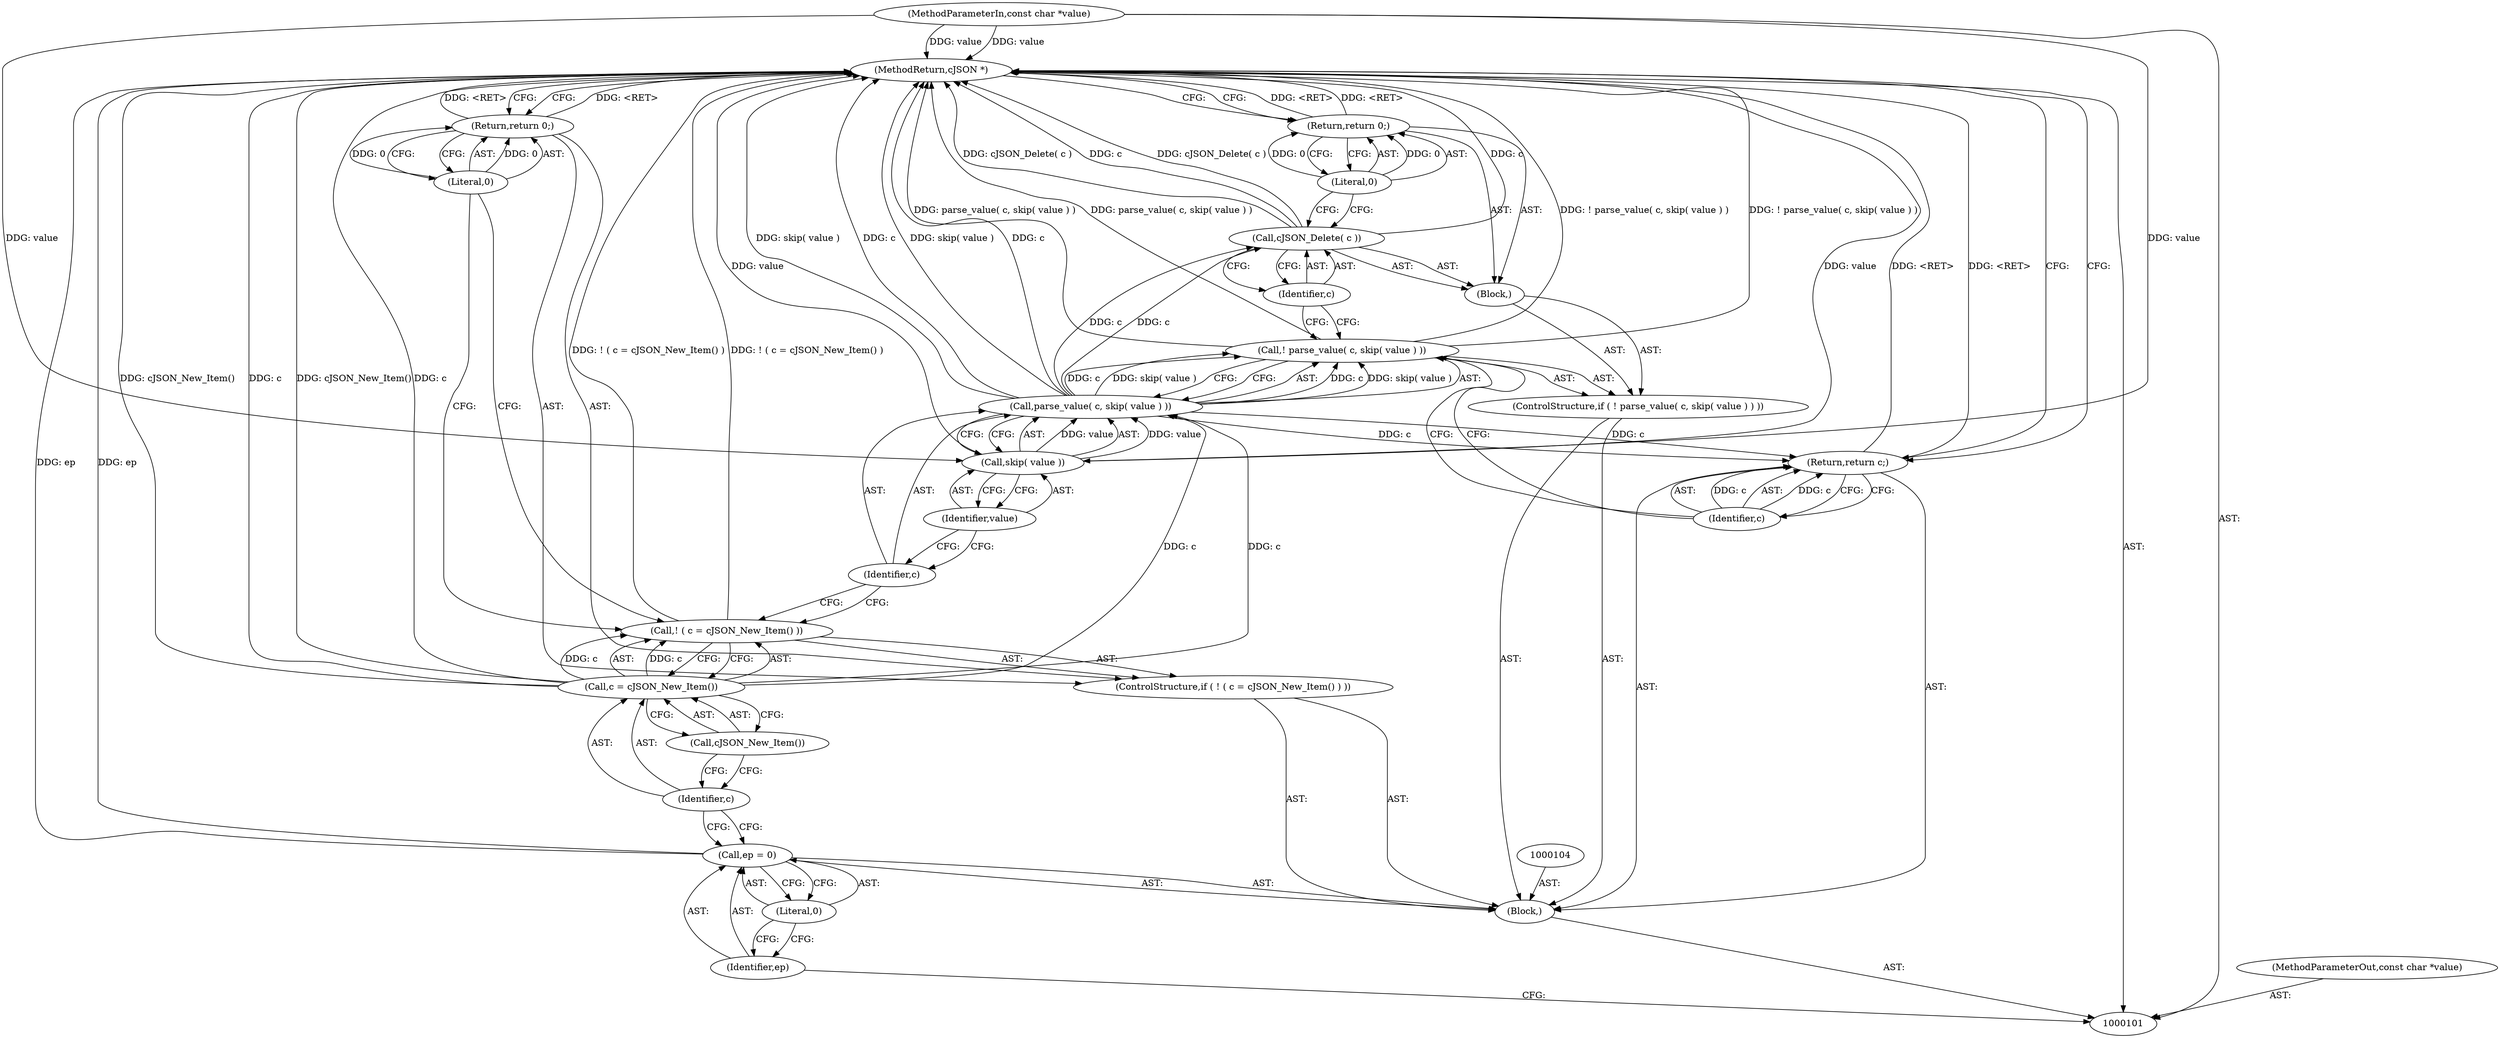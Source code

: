 digraph "1_iperf_91f2fa59e8ed80dfbf400add0164ee0e508e412a_26" {
"1000128" [label="(MethodReturn,cJSON *)"];
"1000102" [label="(MethodParameterIn,const char *value)"];
"1000160" [label="(MethodParameterOut,const char *value)"];
"1000124" [label="(Return,return 0;)"];
"1000125" [label="(Literal,0)"];
"1000126" [label="(Return,return c;)"];
"1000127" [label="(Identifier,c)"];
"1000103" [label="(Block,)"];
"1000105" [label="(Call,ep = 0)"];
"1000106" [label="(Identifier,ep)"];
"1000107" [label="(Literal,0)"];
"1000108" [label="(ControlStructure,if ( ! ( c = cJSON_New_Item() ) ))"];
"1000110" [label="(Call,c = cJSON_New_Item())"];
"1000111" [label="(Identifier,c)"];
"1000112" [label="(Call,cJSON_New_Item())"];
"1000109" [label="(Call,! ( c = cJSON_New_Item() ))"];
"1000113" [label="(Return,return 0;)"];
"1000114" [label="(Literal,0)"];
"1000115" [label="(ControlStructure,if ( ! parse_value( c, skip( value ) ) ))"];
"1000118" [label="(Identifier,c)"];
"1000119" [label="(Call,skip( value ))"];
"1000120" [label="(Identifier,value)"];
"1000121" [label="(Block,)"];
"1000116" [label="(Call,! parse_value( c, skip( value ) ))"];
"1000117" [label="(Call,parse_value( c, skip( value ) ))"];
"1000123" [label="(Identifier,c)"];
"1000122" [label="(Call,cJSON_Delete( c ))"];
"1000128" -> "1000101"  [label="AST: "];
"1000128" -> "1000113"  [label="CFG: "];
"1000128" -> "1000124"  [label="CFG: "];
"1000128" -> "1000126"  [label="CFG: "];
"1000116" -> "1000128"  [label="DDG: parse_value( c, skip( value ) )"];
"1000116" -> "1000128"  [label="DDG: ! parse_value( c, skip( value ) )"];
"1000122" -> "1000128"  [label="DDG: c"];
"1000122" -> "1000128"  [label="DDG: cJSON_Delete( c )"];
"1000117" -> "1000128"  [label="DDG: c"];
"1000117" -> "1000128"  [label="DDG: skip( value )"];
"1000102" -> "1000128"  [label="DDG: value"];
"1000110" -> "1000128"  [label="DDG: cJSON_New_Item()"];
"1000110" -> "1000128"  [label="DDG: c"];
"1000119" -> "1000128"  [label="DDG: value"];
"1000105" -> "1000128"  [label="DDG: ep"];
"1000109" -> "1000128"  [label="DDG: ! ( c = cJSON_New_Item() )"];
"1000126" -> "1000128"  [label="DDG: <RET>"];
"1000124" -> "1000128"  [label="DDG: <RET>"];
"1000113" -> "1000128"  [label="DDG: <RET>"];
"1000102" -> "1000101"  [label="AST: "];
"1000102" -> "1000128"  [label="DDG: value"];
"1000102" -> "1000119"  [label="DDG: value"];
"1000160" -> "1000101"  [label="AST: "];
"1000124" -> "1000121"  [label="AST: "];
"1000124" -> "1000125"  [label="CFG: "];
"1000125" -> "1000124"  [label="AST: "];
"1000128" -> "1000124"  [label="CFG: "];
"1000124" -> "1000128"  [label="DDG: <RET>"];
"1000125" -> "1000124"  [label="DDG: 0"];
"1000125" -> "1000124"  [label="AST: "];
"1000125" -> "1000122"  [label="CFG: "];
"1000124" -> "1000125"  [label="CFG: "];
"1000125" -> "1000124"  [label="DDG: 0"];
"1000126" -> "1000103"  [label="AST: "];
"1000126" -> "1000127"  [label="CFG: "];
"1000127" -> "1000126"  [label="AST: "];
"1000128" -> "1000126"  [label="CFG: "];
"1000126" -> "1000128"  [label="DDG: <RET>"];
"1000127" -> "1000126"  [label="DDG: c"];
"1000117" -> "1000126"  [label="DDG: c"];
"1000127" -> "1000126"  [label="AST: "];
"1000127" -> "1000116"  [label="CFG: "];
"1000126" -> "1000127"  [label="CFG: "];
"1000127" -> "1000126"  [label="DDG: c"];
"1000103" -> "1000101"  [label="AST: "];
"1000104" -> "1000103"  [label="AST: "];
"1000105" -> "1000103"  [label="AST: "];
"1000108" -> "1000103"  [label="AST: "];
"1000115" -> "1000103"  [label="AST: "];
"1000126" -> "1000103"  [label="AST: "];
"1000105" -> "1000103"  [label="AST: "];
"1000105" -> "1000107"  [label="CFG: "];
"1000106" -> "1000105"  [label="AST: "];
"1000107" -> "1000105"  [label="AST: "];
"1000111" -> "1000105"  [label="CFG: "];
"1000105" -> "1000128"  [label="DDG: ep"];
"1000106" -> "1000105"  [label="AST: "];
"1000106" -> "1000101"  [label="CFG: "];
"1000107" -> "1000106"  [label="CFG: "];
"1000107" -> "1000105"  [label="AST: "];
"1000107" -> "1000106"  [label="CFG: "];
"1000105" -> "1000107"  [label="CFG: "];
"1000108" -> "1000103"  [label="AST: "];
"1000109" -> "1000108"  [label="AST: "];
"1000113" -> "1000108"  [label="AST: "];
"1000110" -> "1000109"  [label="AST: "];
"1000110" -> "1000112"  [label="CFG: "];
"1000111" -> "1000110"  [label="AST: "];
"1000112" -> "1000110"  [label="AST: "];
"1000109" -> "1000110"  [label="CFG: "];
"1000110" -> "1000128"  [label="DDG: cJSON_New_Item()"];
"1000110" -> "1000128"  [label="DDG: c"];
"1000110" -> "1000109"  [label="DDG: c"];
"1000110" -> "1000117"  [label="DDG: c"];
"1000111" -> "1000110"  [label="AST: "];
"1000111" -> "1000105"  [label="CFG: "];
"1000112" -> "1000111"  [label="CFG: "];
"1000112" -> "1000110"  [label="AST: "];
"1000112" -> "1000111"  [label="CFG: "];
"1000110" -> "1000112"  [label="CFG: "];
"1000109" -> "1000108"  [label="AST: "];
"1000109" -> "1000110"  [label="CFG: "];
"1000110" -> "1000109"  [label="AST: "];
"1000114" -> "1000109"  [label="CFG: "];
"1000118" -> "1000109"  [label="CFG: "];
"1000109" -> "1000128"  [label="DDG: ! ( c = cJSON_New_Item() )"];
"1000110" -> "1000109"  [label="DDG: c"];
"1000113" -> "1000108"  [label="AST: "];
"1000113" -> "1000114"  [label="CFG: "];
"1000114" -> "1000113"  [label="AST: "];
"1000128" -> "1000113"  [label="CFG: "];
"1000113" -> "1000128"  [label="DDG: <RET>"];
"1000114" -> "1000113"  [label="DDG: 0"];
"1000114" -> "1000113"  [label="AST: "];
"1000114" -> "1000109"  [label="CFG: "];
"1000113" -> "1000114"  [label="CFG: "];
"1000114" -> "1000113"  [label="DDG: 0"];
"1000115" -> "1000103"  [label="AST: "];
"1000116" -> "1000115"  [label="AST: "];
"1000121" -> "1000115"  [label="AST: "];
"1000118" -> "1000117"  [label="AST: "];
"1000118" -> "1000109"  [label="CFG: "];
"1000120" -> "1000118"  [label="CFG: "];
"1000119" -> "1000117"  [label="AST: "];
"1000119" -> "1000120"  [label="CFG: "];
"1000120" -> "1000119"  [label="AST: "];
"1000117" -> "1000119"  [label="CFG: "];
"1000119" -> "1000128"  [label="DDG: value"];
"1000119" -> "1000117"  [label="DDG: value"];
"1000102" -> "1000119"  [label="DDG: value"];
"1000120" -> "1000119"  [label="AST: "];
"1000120" -> "1000118"  [label="CFG: "];
"1000119" -> "1000120"  [label="CFG: "];
"1000121" -> "1000115"  [label="AST: "];
"1000122" -> "1000121"  [label="AST: "];
"1000124" -> "1000121"  [label="AST: "];
"1000116" -> "1000115"  [label="AST: "];
"1000116" -> "1000117"  [label="CFG: "];
"1000117" -> "1000116"  [label="AST: "];
"1000123" -> "1000116"  [label="CFG: "];
"1000127" -> "1000116"  [label="CFG: "];
"1000116" -> "1000128"  [label="DDG: parse_value( c, skip( value ) )"];
"1000116" -> "1000128"  [label="DDG: ! parse_value( c, skip( value ) )"];
"1000117" -> "1000116"  [label="DDG: c"];
"1000117" -> "1000116"  [label="DDG: skip( value )"];
"1000117" -> "1000116"  [label="AST: "];
"1000117" -> "1000119"  [label="CFG: "];
"1000118" -> "1000117"  [label="AST: "];
"1000119" -> "1000117"  [label="AST: "];
"1000116" -> "1000117"  [label="CFG: "];
"1000117" -> "1000128"  [label="DDG: c"];
"1000117" -> "1000128"  [label="DDG: skip( value )"];
"1000117" -> "1000116"  [label="DDG: c"];
"1000117" -> "1000116"  [label="DDG: skip( value )"];
"1000110" -> "1000117"  [label="DDG: c"];
"1000119" -> "1000117"  [label="DDG: value"];
"1000117" -> "1000122"  [label="DDG: c"];
"1000117" -> "1000126"  [label="DDG: c"];
"1000123" -> "1000122"  [label="AST: "];
"1000123" -> "1000116"  [label="CFG: "];
"1000122" -> "1000123"  [label="CFG: "];
"1000122" -> "1000121"  [label="AST: "];
"1000122" -> "1000123"  [label="CFG: "];
"1000123" -> "1000122"  [label="AST: "];
"1000125" -> "1000122"  [label="CFG: "];
"1000122" -> "1000128"  [label="DDG: c"];
"1000122" -> "1000128"  [label="DDG: cJSON_Delete( c )"];
"1000117" -> "1000122"  [label="DDG: c"];
}
